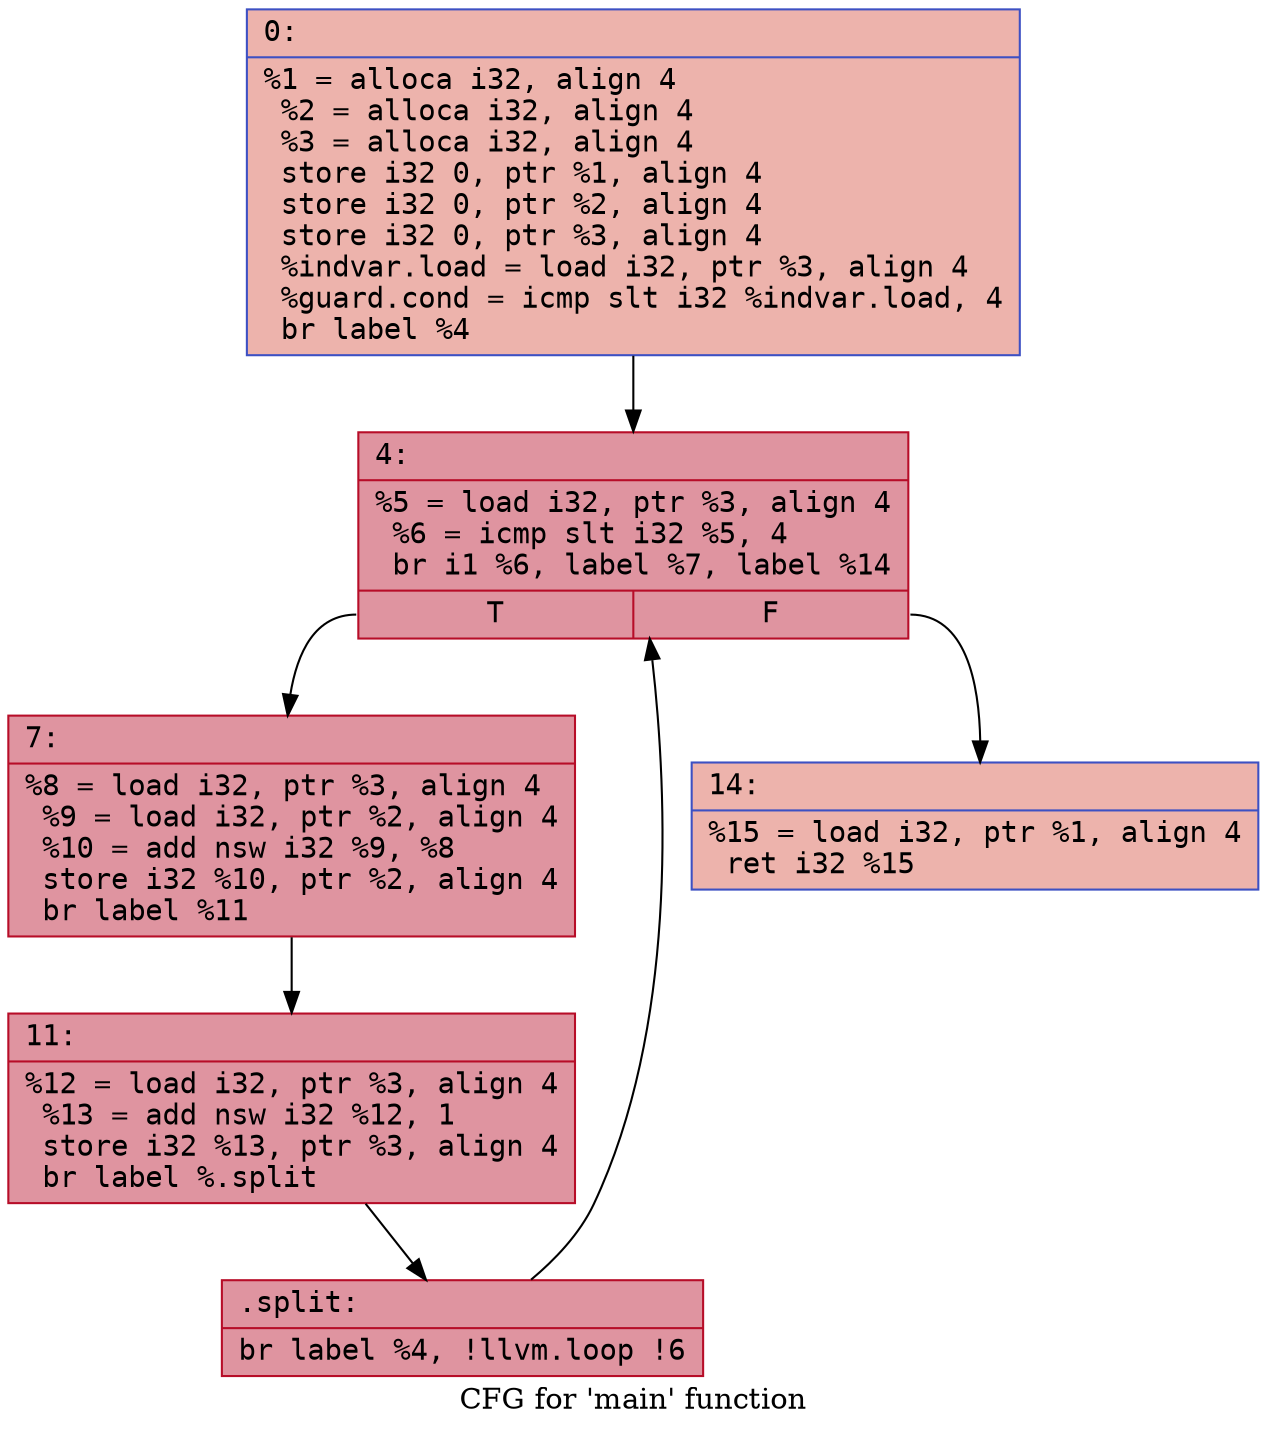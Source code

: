digraph "CFG for 'main' function" {
	label="CFG for 'main' function";

	Node0x5e523f2d12e0 [shape=record,color="#3d50c3ff", style=filled, fillcolor="#d6524470" fontname="Courier",label="{0:\l|  %1 = alloca i32, align 4\l  %2 = alloca i32, align 4\l  %3 = alloca i32, align 4\l  store i32 0, ptr %1, align 4\l  store i32 0, ptr %2, align 4\l  store i32 0, ptr %3, align 4\l  %indvar.load = load i32, ptr %3, align 4\l  %guard.cond = icmp slt i32 %indvar.load, 4\l  br label %4\l}"];
	Node0x5e523f2d12e0 -> Node0x5e523f2d1400;
	Node0x5e523f2d1400 [shape=record,color="#b70d28ff", style=filled, fillcolor="#b70d2870" fontname="Courier",label="{4:\l|  %5 = load i32, ptr %3, align 4\l  %6 = icmp slt i32 %5, 4\l  br i1 %6, label %7, label %14\l|{<s0>T|<s1>F}}"];
	Node0x5e523f2d1400:s0 -> Node0x5e523f2d4050;
	Node0x5e523f2d1400:s1 -> Node0x5e523f2d40b0;
	Node0x5e523f2d4050 [shape=record,color="#b70d28ff", style=filled, fillcolor="#b70d2870" fontname="Courier",label="{7:\l|  %8 = load i32, ptr %3, align 4\l  %9 = load i32, ptr %2, align 4\l  %10 = add nsw i32 %9, %8\l  store i32 %10, ptr %2, align 4\l  br label %11\l}"];
	Node0x5e523f2d4050 -> Node0x5e523f2d4430;
	Node0x5e523f2d4430 [shape=record,color="#b70d28ff", style=filled, fillcolor="#b70d2870" fontname="Courier",label="{11:\l|  %12 = load i32, ptr %3, align 4\l  %13 = add nsw i32 %12, 1\l  store i32 %13, ptr %3, align 4\l  br label %.split\l}"];
	Node0x5e523f2d4430 -> Node0x5e523f2d46b0;
	Node0x5e523f2d46b0 [shape=record,color="#b70d28ff", style=filled, fillcolor="#b70d2870" fontname="Courier",label="{.split:\l|  br label %4, !llvm.loop !6\l}"];
	Node0x5e523f2d46b0 -> Node0x5e523f2d1400;
	Node0x5e523f2d40b0 [shape=record,color="#3d50c3ff", style=filled, fillcolor="#d6524470" fontname="Courier",label="{14:\l|  %15 = load i32, ptr %1, align 4\l  ret i32 %15\l}"];
}
